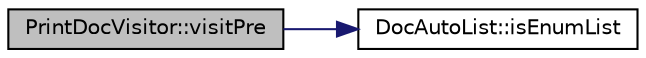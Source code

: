 digraph "PrintDocVisitor::visitPre"
{
 // LATEX_PDF_SIZE
  edge [fontname="Helvetica",fontsize="10",labelfontname="Helvetica",labelfontsize="10"];
  node [fontname="Helvetica",fontsize="10",shape=record];
  rankdir="LR";
  Node1 [label="PrintDocVisitor::visitPre",height=0.2,width=0.4,color="black", fillcolor="grey75", style="filled", fontcolor="black",tooltip=" "];
  Node1 -> Node2 [color="midnightblue",fontsize="10",style="solid",fontname="Helvetica"];
  Node2 [label="DocAutoList::isEnumList",height=0.2,width=0.4,color="black", fillcolor="white", style="filled",URL="$classDocAutoList.html#a479dfc09c9f638c9bdead57868c5a3b8",tooltip=" "];
}
